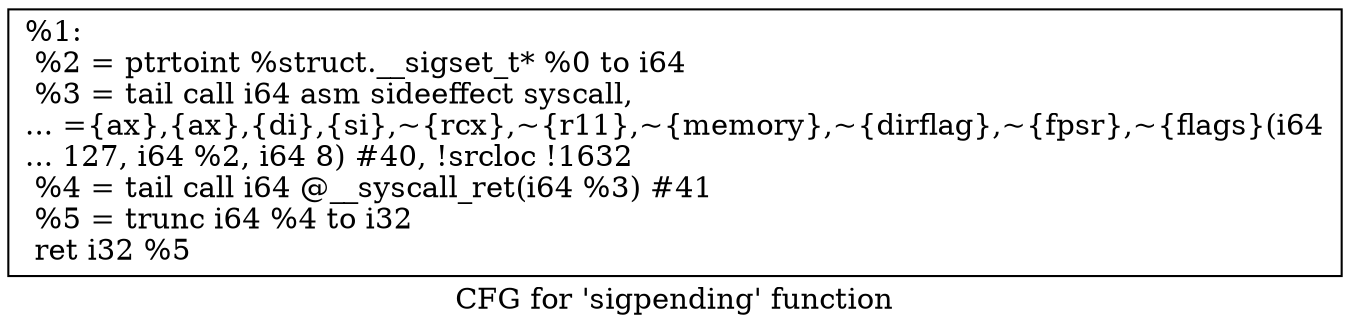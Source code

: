 digraph "CFG for 'sigpending' function" {
	label="CFG for 'sigpending' function";

	Node0x1cfc410 [shape=record,label="{%1:\l  %2 = ptrtoint %struct.__sigset_t* %0 to i64\l  %3 = tail call i64 asm sideeffect syscall,\l... =\{ax\},\{ax\},\{di\},\{si\},~\{rcx\},~\{r11\},~\{memory\},~\{dirflag\},~\{fpsr\},~\{flags\}(i64\l... 127, i64 %2, i64 8) #40, !srcloc !1632\l  %4 = tail call i64 @__syscall_ret(i64 %3) #41\l  %5 = trunc i64 %4 to i32\l  ret i32 %5\l}"];
}
